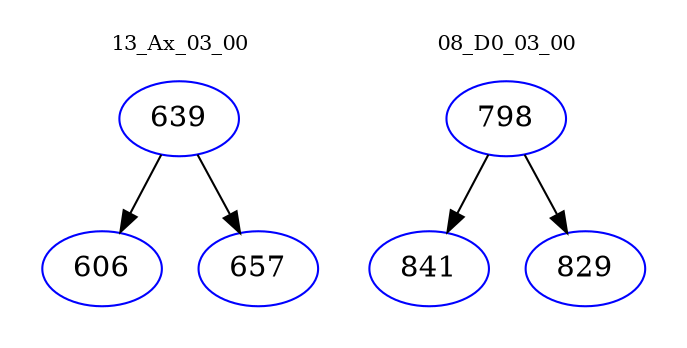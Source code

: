 digraph{
subgraph cluster_0 {
color = white
label = "13_Ax_03_00";
fontsize=10;
T0_639 [label="639", color="blue"]
T0_639 -> T0_606 [color="black"]
T0_606 [label="606", color="blue"]
T0_639 -> T0_657 [color="black"]
T0_657 [label="657", color="blue"]
}
subgraph cluster_1 {
color = white
label = "08_D0_03_00";
fontsize=10;
T1_798 [label="798", color="blue"]
T1_798 -> T1_841 [color="black"]
T1_841 [label="841", color="blue"]
T1_798 -> T1_829 [color="black"]
T1_829 [label="829", color="blue"]
}
}

